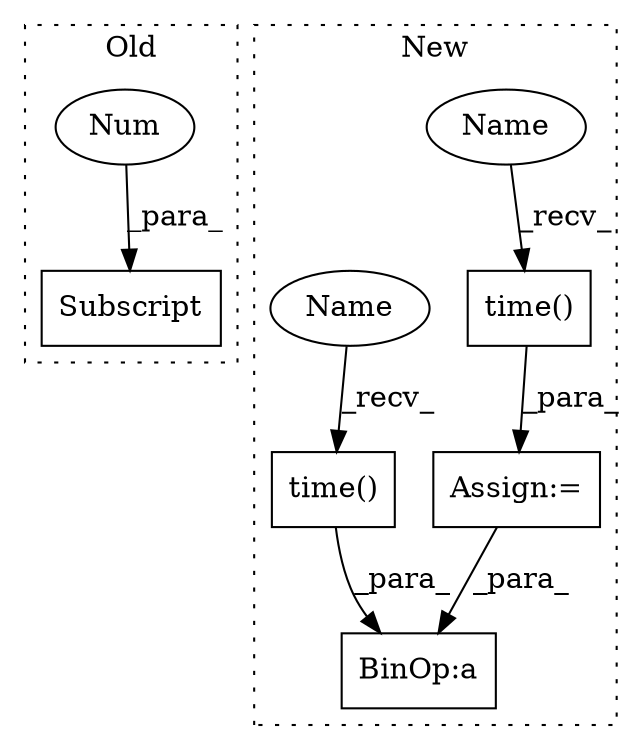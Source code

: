 digraph G {
subgraph cluster0 {
1 [label="Subscript" a="63" s="1418,0" l="19,0" shape="box"];
6 [label="Num" a="76" s="1435" l="1" shape="ellipse"];
label = "Old";
style="dotted";
}
subgraph cluster1 {
2 [label="time()" a="75" s="824" l="11" shape="box"];
3 [label="BinOp:a" a="82" s="1754" l="1" shape="box"];
4 [label="time()" a="75" s="1743" l="11" shape="box"];
5 [label="Assign:=" a="68" s="821" l="3" shape="box"];
7 [label="Name" a="87" s="824" l="4" shape="ellipse"];
8 [label="Name" a="87" s="1743" l="4" shape="ellipse"];
label = "New";
style="dotted";
}
2 -> 5 [label="_para_"];
4 -> 3 [label="_para_"];
5 -> 3 [label="_para_"];
6 -> 1 [label="_para_"];
7 -> 2 [label="_recv_"];
8 -> 4 [label="_recv_"];
}